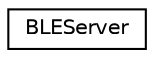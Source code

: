 digraph "Graphical Class Hierarchy"
{
  edge [fontname="Helvetica",fontsize="10",labelfontname="Helvetica",labelfontsize="10"];
  node [fontname="Helvetica",fontsize="10",shape=record];
  rankdir="LR";
  Node0 [label="BLEServer",height=0.2,width=0.4,color="black", fillcolor="white", style="filled",URL="$class_b_l_e_server.html",tooltip="The model of a BLE server. "];
}
